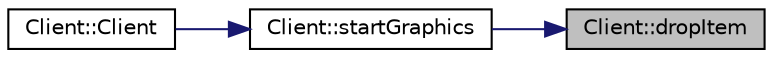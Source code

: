 digraph "Client::dropItem"
{
 // LATEX_PDF_SIZE
  edge [fontname="Helvetica",fontsize="10",labelfontname="Helvetica",labelfontsize="10"];
  node [fontname="Helvetica",fontsize="10",shape=record];
  rankdir="RL";
  Node1 [label="Client::dropItem",height=0.2,width=0.4,color="black", fillcolor="grey75", style="filled", fontcolor="black",tooltip="Send a DropItemMessage for item with given instance id."];
  Node1 -> Node2 [dir="back",color="midnightblue",fontsize="10",style="solid",fontname="Helvetica"];
  Node2 [label="Client::startGraphics",height=0.2,width=0.4,color="black", fillcolor="white", style="filled",URL="$classClient.html#a7b7406bdc248547627fd669a92b86d6c",tooltip="Starts the graphics library."];
  Node2 -> Node3 [dir="back",color="midnightblue",fontsize="10",style="solid",fontname="Helvetica"];
  Node3 [label="Client::Client",height=0.2,width=0.4,color="black", fillcolor="white", style="filled",URL="$classClient.html#ad3e41ed92e71d5c3717db96e68b9541b",tooltip=" "];
}
